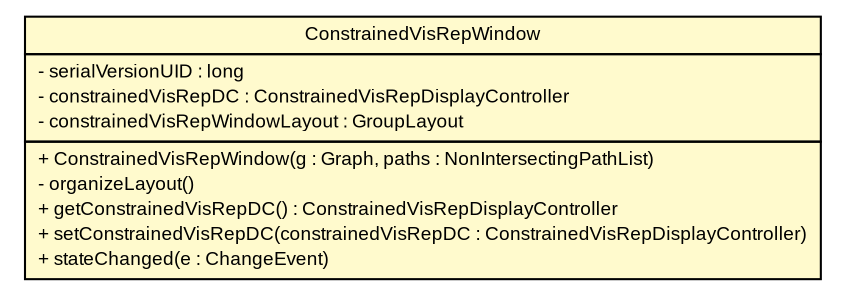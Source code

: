 #!/usr/local/bin/dot
#
# Class diagram 
# Generated by UMLGraph version R5_6 (http://www.umlgraph.org/)
#

digraph G {
	edge [fontname="arial",fontsize=10,labelfontname="arial",labelfontsize=10];
	node [fontname="arial",fontsize=10,shape=plaintext];
	nodesep=0.25;
	ranksep=0.5;
	// pfc.gui.windows.algorithms.ConstrainedVisRepWindow
	c5149 [label=<<table title="pfc.gui.windows.algorithms.ConstrainedVisRepWindow" border="0" cellborder="1" cellspacing="0" cellpadding="2" port="p" bgcolor="lemonChiffon" href="./ConstrainedVisRepWindow.html">
		<tr><td><table border="0" cellspacing="0" cellpadding="1">
<tr><td align="center" balign="center"> ConstrainedVisRepWindow </td></tr>
		</table></td></tr>
		<tr><td><table border="0" cellspacing="0" cellpadding="1">
<tr><td align="left" balign="left"> - serialVersionUID : long </td></tr>
<tr><td align="left" balign="left"> - constrainedVisRepDC : ConstrainedVisRepDisplayController </td></tr>
<tr><td align="left" balign="left"> - constrainedVisRepWindowLayout : GroupLayout </td></tr>
		</table></td></tr>
		<tr><td><table border="0" cellspacing="0" cellpadding="1">
<tr><td align="left" balign="left"> + ConstrainedVisRepWindow(g : Graph, paths : NonIntersectingPathList) </td></tr>
<tr><td align="left" balign="left"> - organizeLayout() </td></tr>
<tr><td align="left" balign="left"> + getConstrainedVisRepDC() : ConstrainedVisRepDisplayController </td></tr>
<tr><td align="left" balign="left"> + setConstrainedVisRepDC(constrainedVisRepDC : ConstrainedVisRepDisplayController) </td></tr>
<tr><td align="left" balign="left"> + stateChanged(e : ChangeEvent) </td></tr>
		</table></td></tr>
		</table>>, URL="./ConstrainedVisRepWindow.html", fontname="arial", fontcolor="black", fontsize=9.0];
}

